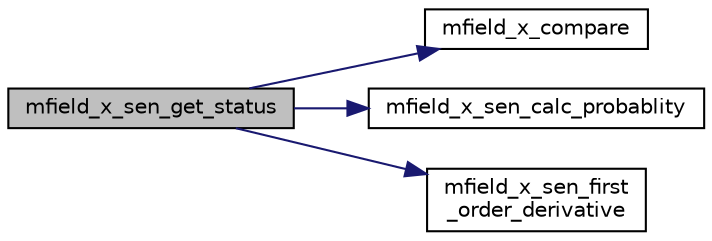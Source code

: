 digraph "mfield_x_sen_get_status"
{
 // INTERACTIVE_SVG=YES
  edge [fontname="Helvetica",fontsize="10",labelfontname="Helvetica",labelfontsize="10"];
  node [fontname="Helvetica",fontsize="10",shape=record];
  rankdir="LR";
  Node1 [label="mfield_x_sen_get_status",height=0.2,width=0.4,color="black", fillcolor="grey75", style="filled", fontcolor="black"];
  Node1 -> Node2 [color="midnightblue",fontsize="10",style="solid",fontname="Helvetica"];
  Node2 [label="mfield_x_compare",height=0.2,width=0.4,color="black", fillcolor="white", style="filled",URL="$d3/dea/a00046.html#adf290c10214480d55f3631c1760188b0"];
  Node1 -> Node3 [color="midnightblue",fontsize="10",style="solid",fontname="Helvetica"];
  Node3 [label="mfield_x_sen_calc_probablity",height=0.2,width=0.4,color="black", fillcolor="white", style="filled",URL="$d3/dea/a00046.html#aeb1e6622fe9af5c31bd0d17ab01dd23a",tooltip="Claculates the event probablity. "];
  Node1 -> Node4 [color="midnightblue",fontsize="10",style="solid",fontname="Helvetica"];
  Node4 [label="mfield_x_sen_first\l_order_derivative",height=0.2,width=0.4,color="black", fillcolor="white", style="filled",URL="$d3/dea/a00046.html#af29e981d0d6b3a84d980170b43933dbc",tooltip="Claculate first order derivative. "];
}
